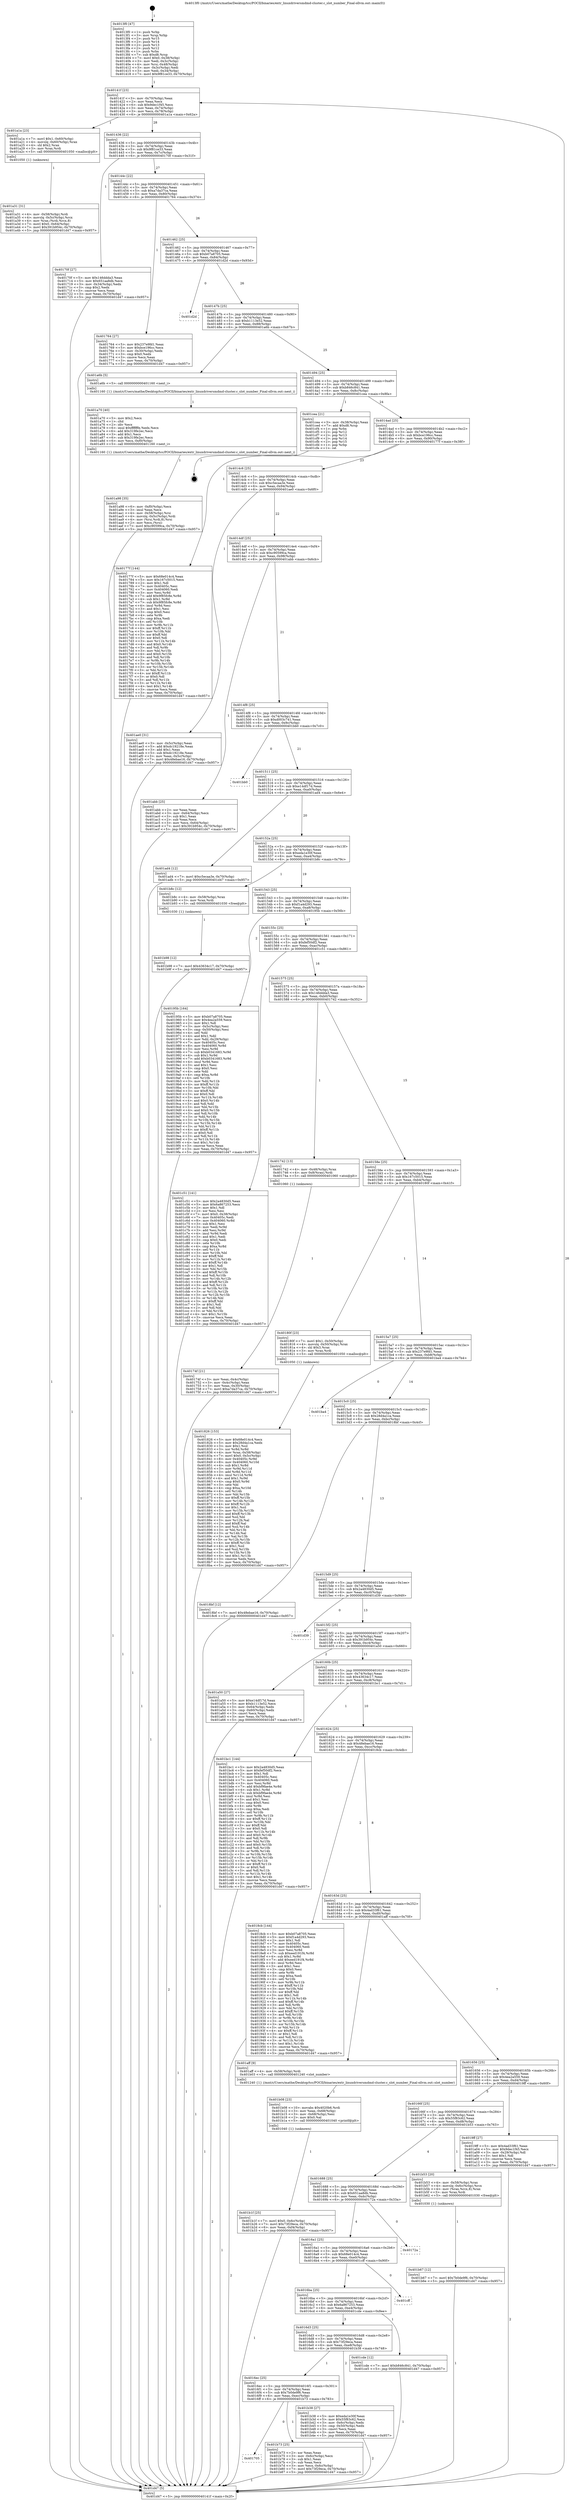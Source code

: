digraph "0x4013f0" {
  label = "0x4013f0 (/mnt/c/Users/mathe/Desktop/tcc/POCII/binaries/extr_linuxdriversmdmd-cluster.c_slot_number_Final-ollvm.out::main(0))"
  labelloc = "t"
  node[shape=record]

  Entry [label="",width=0.3,height=0.3,shape=circle,fillcolor=black,style=filled]
  "0x40141f" [label="{
     0x40141f [23]\l
     | [instrs]\l
     &nbsp;&nbsp;0x40141f \<+3\>: mov -0x70(%rbp),%eax\l
     &nbsp;&nbsp;0x401422 \<+2\>: mov %eax,%ecx\l
     &nbsp;&nbsp;0x401424 \<+6\>: sub $0x9dec1f45,%ecx\l
     &nbsp;&nbsp;0x40142a \<+3\>: mov %eax,-0x74(%rbp)\l
     &nbsp;&nbsp;0x40142d \<+3\>: mov %ecx,-0x78(%rbp)\l
     &nbsp;&nbsp;0x401430 \<+6\>: je 0000000000401a1a \<main+0x62a\>\l
  }"]
  "0x401a1a" [label="{
     0x401a1a [23]\l
     | [instrs]\l
     &nbsp;&nbsp;0x401a1a \<+7\>: movl $0x1,-0x60(%rbp)\l
     &nbsp;&nbsp;0x401a21 \<+4\>: movslq -0x60(%rbp),%rax\l
     &nbsp;&nbsp;0x401a25 \<+4\>: shl $0x2,%rax\l
     &nbsp;&nbsp;0x401a29 \<+3\>: mov %rax,%rdi\l
     &nbsp;&nbsp;0x401a2c \<+5\>: call 0000000000401050 \<malloc@plt\>\l
     | [calls]\l
     &nbsp;&nbsp;0x401050 \{1\} (unknown)\l
  }"]
  "0x401436" [label="{
     0x401436 [22]\l
     | [instrs]\l
     &nbsp;&nbsp;0x401436 \<+5\>: jmp 000000000040143b \<main+0x4b\>\l
     &nbsp;&nbsp;0x40143b \<+3\>: mov -0x74(%rbp),%eax\l
     &nbsp;&nbsp;0x40143e \<+5\>: sub $0x9f81ce33,%eax\l
     &nbsp;&nbsp;0x401443 \<+3\>: mov %eax,-0x7c(%rbp)\l
     &nbsp;&nbsp;0x401446 \<+6\>: je 000000000040170f \<main+0x31f\>\l
  }"]
  Exit [label="",width=0.3,height=0.3,shape=circle,fillcolor=black,style=filled,peripheries=2]
  "0x40170f" [label="{
     0x40170f [27]\l
     | [instrs]\l
     &nbsp;&nbsp;0x40170f \<+5\>: mov $0x146ddda3,%eax\l
     &nbsp;&nbsp;0x401714 \<+5\>: mov $0x651aa8db,%ecx\l
     &nbsp;&nbsp;0x401719 \<+3\>: mov -0x34(%rbp),%edx\l
     &nbsp;&nbsp;0x40171c \<+3\>: cmp $0x2,%edx\l
     &nbsp;&nbsp;0x40171f \<+3\>: cmovne %ecx,%eax\l
     &nbsp;&nbsp;0x401722 \<+3\>: mov %eax,-0x70(%rbp)\l
     &nbsp;&nbsp;0x401725 \<+5\>: jmp 0000000000401d47 \<main+0x957\>\l
  }"]
  "0x40144c" [label="{
     0x40144c [22]\l
     | [instrs]\l
     &nbsp;&nbsp;0x40144c \<+5\>: jmp 0000000000401451 \<main+0x61\>\l
     &nbsp;&nbsp;0x401451 \<+3\>: mov -0x74(%rbp),%eax\l
     &nbsp;&nbsp;0x401454 \<+5\>: sub $0xa7da37ca,%eax\l
     &nbsp;&nbsp;0x401459 \<+3\>: mov %eax,-0x80(%rbp)\l
     &nbsp;&nbsp;0x40145c \<+6\>: je 0000000000401764 \<main+0x374\>\l
  }"]
  "0x401d47" [label="{
     0x401d47 [5]\l
     | [instrs]\l
     &nbsp;&nbsp;0x401d47 \<+5\>: jmp 000000000040141f \<main+0x2f\>\l
  }"]
  "0x4013f0" [label="{
     0x4013f0 [47]\l
     | [instrs]\l
     &nbsp;&nbsp;0x4013f0 \<+1\>: push %rbp\l
     &nbsp;&nbsp;0x4013f1 \<+3\>: mov %rsp,%rbp\l
     &nbsp;&nbsp;0x4013f4 \<+2\>: push %r15\l
     &nbsp;&nbsp;0x4013f6 \<+2\>: push %r14\l
     &nbsp;&nbsp;0x4013f8 \<+2\>: push %r13\l
     &nbsp;&nbsp;0x4013fa \<+2\>: push %r12\l
     &nbsp;&nbsp;0x4013fc \<+1\>: push %rbx\l
     &nbsp;&nbsp;0x4013fd \<+7\>: sub $0xd8,%rsp\l
     &nbsp;&nbsp;0x401404 \<+7\>: movl $0x0,-0x38(%rbp)\l
     &nbsp;&nbsp;0x40140b \<+3\>: mov %edi,-0x3c(%rbp)\l
     &nbsp;&nbsp;0x40140e \<+4\>: mov %rsi,-0x48(%rbp)\l
     &nbsp;&nbsp;0x401412 \<+3\>: mov -0x3c(%rbp),%edi\l
     &nbsp;&nbsp;0x401415 \<+3\>: mov %edi,-0x34(%rbp)\l
     &nbsp;&nbsp;0x401418 \<+7\>: movl $0x9f81ce33,-0x70(%rbp)\l
  }"]
  "0x401b98" [label="{
     0x401b98 [12]\l
     | [instrs]\l
     &nbsp;&nbsp;0x401b98 \<+7\>: movl $0x43634c17,-0x70(%rbp)\l
     &nbsp;&nbsp;0x401b9f \<+5\>: jmp 0000000000401d47 \<main+0x957\>\l
  }"]
  "0x401764" [label="{
     0x401764 [27]\l
     | [instrs]\l
     &nbsp;&nbsp;0x401764 \<+5\>: mov $0x237e9fd1,%eax\l
     &nbsp;&nbsp;0x401769 \<+5\>: mov $0xbce196cc,%ecx\l
     &nbsp;&nbsp;0x40176e \<+3\>: mov -0x30(%rbp),%edx\l
     &nbsp;&nbsp;0x401771 \<+3\>: cmp $0x0,%edx\l
     &nbsp;&nbsp;0x401774 \<+3\>: cmove %ecx,%eax\l
     &nbsp;&nbsp;0x401777 \<+3\>: mov %eax,-0x70(%rbp)\l
     &nbsp;&nbsp;0x40177a \<+5\>: jmp 0000000000401d47 \<main+0x957\>\l
  }"]
  "0x401462" [label="{
     0x401462 [25]\l
     | [instrs]\l
     &nbsp;&nbsp;0x401462 \<+5\>: jmp 0000000000401467 \<main+0x77\>\l
     &nbsp;&nbsp;0x401467 \<+3\>: mov -0x74(%rbp),%eax\l
     &nbsp;&nbsp;0x40146a \<+5\>: sub $0xb07a8705,%eax\l
     &nbsp;&nbsp;0x40146f \<+6\>: mov %eax,-0x84(%rbp)\l
     &nbsp;&nbsp;0x401475 \<+6\>: je 0000000000401d2d \<main+0x93d\>\l
  }"]
  "0x401705" [label="{
     0x401705\l
  }", style=dashed]
  "0x401d2d" [label="{
     0x401d2d\l
  }", style=dashed]
  "0x40147b" [label="{
     0x40147b [25]\l
     | [instrs]\l
     &nbsp;&nbsp;0x40147b \<+5\>: jmp 0000000000401480 \<main+0x90\>\l
     &nbsp;&nbsp;0x401480 \<+3\>: mov -0x74(%rbp),%eax\l
     &nbsp;&nbsp;0x401483 \<+5\>: sub $0xb1113e52,%eax\l
     &nbsp;&nbsp;0x401488 \<+6\>: mov %eax,-0x88(%rbp)\l
     &nbsp;&nbsp;0x40148e \<+6\>: je 0000000000401a6b \<main+0x67b\>\l
  }"]
  "0x401b73" [label="{
     0x401b73 [25]\l
     | [instrs]\l
     &nbsp;&nbsp;0x401b73 \<+2\>: xor %eax,%eax\l
     &nbsp;&nbsp;0x401b75 \<+3\>: mov -0x6c(%rbp),%ecx\l
     &nbsp;&nbsp;0x401b78 \<+3\>: sub $0x1,%eax\l
     &nbsp;&nbsp;0x401b7b \<+2\>: sub %eax,%ecx\l
     &nbsp;&nbsp;0x401b7d \<+3\>: mov %ecx,-0x6c(%rbp)\l
     &nbsp;&nbsp;0x401b80 \<+7\>: movl $0x73f29eca,-0x70(%rbp)\l
     &nbsp;&nbsp;0x401b87 \<+5\>: jmp 0000000000401d47 \<main+0x957\>\l
  }"]
  "0x401a6b" [label="{
     0x401a6b [5]\l
     | [instrs]\l
     &nbsp;&nbsp;0x401a6b \<+5\>: call 0000000000401160 \<next_i\>\l
     | [calls]\l
     &nbsp;&nbsp;0x401160 \{1\} (/mnt/c/Users/mathe/Desktop/tcc/POCII/binaries/extr_linuxdriversmdmd-cluster.c_slot_number_Final-ollvm.out::next_i)\l
  }"]
  "0x401494" [label="{
     0x401494 [25]\l
     | [instrs]\l
     &nbsp;&nbsp;0x401494 \<+5\>: jmp 0000000000401499 \<main+0xa9\>\l
     &nbsp;&nbsp;0x401499 \<+3\>: mov -0x74(%rbp),%eax\l
     &nbsp;&nbsp;0x40149c \<+5\>: sub $0xb846c841,%eax\l
     &nbsp;&nbsp;0x4014a1 \<+6\>: mov %eax,-0x8c(%rbp)\l
     &nbsp;&nbsp;0x4014a7 \<+6\>: je 0000000000401cea \<main+0x8fa\>\l
  }"]
  "0x401b67" [label="{
     0x401b67 [12]\l
     | [instrs]\l
     &nbsp;&nbsp;0x401b67 \<+7\>: movl $0x7b0de9f6,-0x70(%rbp)\l
     &nbsp;&nbsp;0x401b6e \<+5\>: jmp 0000000000401d47 \<main+0x957\>\l
  }"]
  "0x401cea" [label="{
     0x401cea [21]\l
     | [instrs]\l
     &nbsp;&nbsp;0x401cea \<+3\>: mov -0x38(%rbp),%eax\l
     &nbsp;&nbsp;0x401ced \<+7\>: add $0xd8,%rsp\l
     &nbsp;&nbsp;0x401cf4 \<+1\>: pop %rbx\l
     &nbsp;&nbsp;0x401cf5 \<+2\>: pop %r12\l
     &nbsp;&nbsp;0x401cf7 \<+2\>: pop %r13\l
     &nbsp;&nbsp;0x401cf9 \<+2\>: pop %r14\l
     &nbsp;&nbsp;0x401cfb \<+2\>: pop %r15\l
     &nbsp;&nbsp;0x401cfd \<+1\>: pop %rbp\l
     &nbsp;&nbsp;0x401cfe \<+1\>: ret\l
  }"]
  "0x4014ad" [label="{
     0x4014ad [25]\l
     | [instrs]\l
     &nbsp;&nbsp;0x4014ad \<+5\>: jmp 00000000004014b2 \<main+0xc2\>\l
     &nbsp;&nbsp;0x4014b2 \<+3\>: mov -0x74(%rbp),%eax\l
     &nbsp;&nbsp;0x4014b5 \<+5\>: sub $0xbce196cc,%eax\l
     &nbsp;&nbsp;0x4014ba \<+6\>: mov %eax,-0x90(%rbp)\l
     &nbsp;&nbsp;0x4014c0 \<+6\>: je 000000000040177f \<main+0x38f\>\l
  }"]
  "0x4016ec" [label="{
     0x4016ec [25]\l
     | [instrs]\l
     &nbsp;&nbsp;0x4016ec \<+5\>: jmp 00000000004016f1 \<main+0x301\>\l
     &nbsp;&nbsp;0x4016f1 \<+3\>: mov -0x74(%rbp),%eax\l
     &nbsp;&nbsp;0x4016f4 \<+5\>: sub $0x7b0de9f6,%eax\l
     &nbsp;&nbsp;0x4016f9 \<+6\>: mov %eax,-0xec(%rbp)\l
     &nbsp;&nbsp;0x4016ff \<+6\>: je 0000000000401b73 \<main+0x783\>\l
  }"]
  "0x40177f" [label="{
     0x40177f [144]\l
     | [instrs]\l
     &nbsp;&nbsp;0x40177f \<+5\>: mov $0x68e014c4,%eax\l
     &nbsp;&nbsp;0x401784 \<+5\>: mov $0x167c5015,%ecx\l
     &nbsp;&nbsp;0x401789 \<+2\>: mov $0x1,%dl\l
     &nbsp;&nbsp;0x40178b \<+7\>: mov 0x40405c,%esi\l
     &nbsp;&nbsp;0x401792 \<+7\>: mov 0x404060,%edi\l
     &nbsp;&nbsp;0x401799 \<+3\>: mov %esi,%r8d\l
     &nbsp;&nbsp;0x40179c \<+7\>: add $0x9f85fc8e,%r8d\l
     &nbsp;&nbsp;0x4017a3 \<+4\>: sub $0x1,%r8d\l
     &nbsp;&nbsp;0x4017a7 \<+7\>: sub $0x9f85fc8e,%r8d\l
     &nbsp;&nbsp;0x4017ae \<+4\>: imul %r8d,%esi\l
     &nbsp;&nbsp;0x4017b2 \<+3\>: and $0x1,%esi\l
     &nbsp;&nbsp;0x4017b5 \<+3\>: cmp $0x0,%esi\l
     &nbsp;&nbsp;0x4017b8 \<+4\>: sete %r9b\l
     &nbsp;&nbsp;0x4017bc \<+3\>: cmp $0xa,%edi\l
     &nbsp;&nbsp;0x4017bf \<+4\>: setl %r10b\l
     &nbsp;&nbsp;0x4017c3 \<+3\>: mov %r9b,%r11b\l
     &nbsp;&nbsp;0x4017c6 \<+4\>: xor $0xff,%r11b\l
     &nbsp;&nbsp;0x4017ca \<+3\>: mov %r10b,%bl\l
     &nbsp;&nbsp;0x4017cd \<+3\>: xor $0xff,%bl\l
     &nbsp;&nbsp;0x4017d0 \<+3\>: xor $0x0,%dl\l
     &nbsp;&nbsp;0x4017d3 \<+3\>: mov %r11b,%r14b\l
     &nbsp;&nbsp;0x4017d6 \<+4\>: and $0x0,%r14b\l
     &nbsp;&nbsp;0x4017da \<+3\>: and %dl,%r9b\l
     &nbsp;&nbsp;0x4017dd \<+3\>: mov %bl,%r15b\l
     &nbsp;&nbsp;0x4017e0 \<+4\>: and $0x0,%r15b\l
     &nbsp;&nbsp;0x4017e4 \<+3\>: and %dl,%r10b\l
     &nbsp;&nbsp;0x4017e7 \<+3\>: or %r9b,%r14b\l
     &nbsp;&nbsp;0x4017ea \<+3\>: or %r10b,%r15b\l
     &nbsp;&nbsp;0x4017ed \<+3\>: xor %r15b,%r14b\l
     &nbsp;&nbsp;0x4017f0 \<+3\>: or %bl,%r11b\l
     &nbsp;&nbsp;0x4017f3 \<+4\>: xor $0xff,%r11b\l
     &nbsp;&nbsp;0x4017f7 \<+3\>: or $0x0,%dl\l
     &nbsp;&nbsp;0x4017fa \<+3\>: and %dl,%r11b\l
     &nbsp;&nbsp;0x4017fd \<+3\>: or %r11b,%r14b\l
     &nbsp;&nbsp;0x401800 \<+4\>: test $0x1,%r14b\l
     &nbsp;&nbsp;0x401804 \<+3\>: cmovne %ecx,%eax\l
     &nbsp;&nbsp;0x401807 \<+3\>: mov %eax,-0x70(%rbp)\l
     &nbsp;&nbsp;0x40180a \<+5\>: jmp 0000000000401d47 \<main+0x957\>\l
  }"]
  "0x4014c6" [label="{
     0x4014c6 [25]\l
     | [instrs]\l
     &nbsp;&nbsp;0x4014c6 \<+5\>: jmp 00000000004014cb \<main+0xdb\>\l
     &nbsp;&nbsp;0x4014cb \<+3\>: mov -0x74(%rbp),%eax\l
     &nbsp;&nbsp;0x4014ce \<+5\>: sub $0xc5ecaa3e,%eax\l
     &nbsp;&nbsp;0x4014d3 \<+6\>: mov %eax,-0x94(%rbp)\l
     &nbsp;&nbsp;0x4014d9 \<+6\>: je 0000000000401ae0 \<main+0x6f0\>\l
  }"]
  "0x401b38" [label="{
     0x401b38 [27]\l
     | [instrs]\l
     &nbsp;&nbsp;0x401b38 \<+5\>: mov $0xeda1e30f,%eax\l
     &nbsp;&nbsp;0x401b3d \<+5\>: mov $0x55f83c62,%ecx\l
     &nbsp;&nbsp;0x401b42 \<+3\>: mov -0x6c(%rbp),%edx\l
     &nbsp;&nbsp;0x401b45 \<+3\>: cmp -0x50(%rbp),%edx\l
     &nbsp;&nbsp;0x401b48 \<+3\>: cmovl %ecx,%eax\l
     &nbsp;&nbsp;0x401b4b \<+3\>: mov %eax,-0x70(%rbp)\l
     &nbsp;&nbsp;0x401b4e \<+5\>: jmp 0000000000401d47 \<main+0x957\>\l
  }"]
  "0x401ae0" [label="{
     0x401ae0 [31]\l
     | [instrs]\l
     &nbsp;&nbsp;0x401ae0 \<+3\>: mov -0x5c(%rbp),%eax\l
     &nbsp;&nbsp;0x401ae3 \<+5\>: add $0xdc19218e,%eax\l
     &nbsp;&nbsp;0x401ae8 \<+3\>: add $0x1,%eax\l
     &nbsp;&nbsp;0x401aeb \<+5\>: sub $0xdc19218e,%eax\l
     &nbsp;&nbsp;0x401af0 \<+3\>: mov %eax,-0x5c(%rbp)\l
     &nbsp;&nbsp;0x401af3 \<+7\>: movl $0x48ebae16,-0x70(%rbp)\l
     &nbsp;&nbsp;0x401afa \<+5\>: jmp 0000000000401d47 \<main+0x957\>\l
  }"]
  "0x4014df" [label="{
     0x4014df [25]\l
     | [instrs]\l
     &nbsp;&nbsp;0x4014df \<+5\>: jmp 00000000004014e4 \<main+0xf4\>\l
     &nbsp;&nbsp;0x4014e4 \<+3\>: mov -0x74(%rbp),%eax\l
     &nbsp;&nbsp;0x4014e7 \<+5\>: sub $0xc90599ca,%eax\l
     &nbsp;&nbsp;0x4014ec \<+6\>: mov %eax,-0x98(%rbp)\l
     &nbsp;&nbsp;0x4014f2 \<+6\>: je 0000000000401abb \<main+0x6cb\>\l
  }"]
  "0x4016d3" [label="{
     0x4016d3 [25]\l
     | [instrs]\l
     &nbsp;&nbsp;0x4016d3 \<+5\>: jmp 00000000004016d8 \<main+0x2e8\>\l
     &nbsp;&nbsp;0x4016d8 \<+3\>: mov -0x74(%rbp),%eax\l
     &nbsp;&nbsp;0x4016db \<+5\>: sub $0x73f29eca,%eax\l
     &nbsp;&nbsp;0x4016e0 \<+6\>: mov %eax,-0xe8(%rbp)\l
     &nbsp;&nbsp;0x4016e6 \<+6\>: je 0000000000401b38 \<main+0x748\>\l
  }"]
  "0x401abb" [label="{
     0x401abb [25]\l
     | [instrs]\l
     &nbsp;&nbsp;0x401abb \<+2\>: xor %eax,%eax\l
     &nbsp;&nbsp;0x401abd \<+3\>: mov -0x64(%rbp),%ecx\l
     &nbsp;&nbsp;0x401ac0 \<+3\>: sub $0x1,%eax\l
     &nbsp;&nbsp;0x401ac3 \<+2\>: sub %eax,%ecx\l
     &nbsp;&nbsp;0x401ac5 \<+3\>: mov %ecx,-0x64(%rbp)\l
     &nbsp;&nbsp;0x401ac8 \<+7\>: movl $0x391b954c,-0x70(%rbp)\l
     &nbsp;&nbsp;0x401acf \<+5\>: jmp 0000000000401d47 \<main+0x957\>\l
  }"]
  "0x4014f8" [label="{
     0x4014f8 [25]\l
     | [instrs]\l
     &nbsp;&nbsp;0x4014f8 \<+5\>: jmp 00000000004014fd \<main+0x10d\>\l
     &nbsp;&nbsp;0x4014fd \<+3\>: mov -0x74(%rbp),%eax\l
     &nbsp;&nbsp;0x401500 \<+5\>: sub $0xd003c741,%eax\l
     &nbsp;&nbsp;0x401505 \<+6\>: mov %eax,-0x9c(%rbp)\l
     &nbsp;&nbsp;0x40150b \<+6\>: je 0000000000401bb0 \<main+0x7c0\>\l
  }"]
  "0x401cde" [label="{
     0x401cde [12]\l
     | [instrs]\l
     &nbsp;&nbsp;0x401cde \<+7\>: movl $0xb846c841,-0x70(%rbp)\l
     &nbsp;&nbsp;0x401ce5 \<+5\>: jmp 0000000000401d47 \<main+0x957\>\l
  }"]
  "0x401bb0" [label="{
     0x401bb0\l
  }", style=dashed]
  "0x401511" [label="{
     0x401511 [25]\l
     | [instrs]\l
     &nbsp;&nbsp;0x401511 \<+5\>: jmp 0000000000401516 \<main+0x126\>\l
     &nbsp;&nbsp;0x401516 \<+3\>: mov -0x74(%rbp),%eax\l
     &nbsp;&nbsp;0x401519 \<+5\>: sub $0xe14df17d,%eax\l
     &nbsp;&nbsp;0x40151e \<+6\>: mov %eax,-0xa0(%rbp)\l
     &nbsp;&nbsp;0x401524 \<+6\>: je 0000000000401ad4 \<main+0x6e4\>\l
  }"]
  "0x4016ba" [label="{
     0x4016ba [25]\l
     | [instrs]\l
     &nbsp;&nbsp;0x4016ba \<+5\>: jmp 00000000004016bf \<main+0x2cf\>\l
     &nbsp;&nbsp;0x4016bf \<+3\>: mov -0x74(%rbp),%eax\l
     &nbsp;&nbsp;0x4016c2 \<+5\>: sub $0x6a867253,%eax\l
     &nbsp;&nbsp;0x4016c7 \<+6\>: mov %eax,-0xe4(%rbp)\l
     &nbsp;&nbsp;0x4016cd \<+6\>: je 0000000000401cde \<main+0x8ee\>\l
  }"]
  "0x401ad4" [label="{
     0x401ad4 [12]\l
     | [instrs]\l
     &nbsp;&nbsp;0x401ad4 \<+7\>: movl $0xc5ecaa3e,-0x70(%rbp)\l
     &nbsp;&nbsp;0x401adb \<+5\>: jmp 0000000000401d47 \<main+0x957\>\l
  }"]
  "0x40152a" [label="{
     0x40152a [25]\l
     | [instrs]\l
     &nbsp;&nbsp;0x40152a \<+5\>: jmp 000000000040152f \<main+0x13f\>\l
     &nbsp;&nbsp;0x40152f \<+3\>: mov -0x74(%rbp),%eax\l
     &nbsp;&nbsp;0x401532 \<+5\>: sub $0xeda1e30f,%eax\l
     &nbsp;&nbsp;0x401537 \<+6\>: mov %eax,-0xa4(%rbp)\l
     &nbsp;&nbsp;0x40153d \<+6\>: je 0000000000401b8c \<main+0x79c\>\l
  }"]
  "0x401cff" [label="{
     0x401cff\l
  }", style=dashed]
  "0x401b8c" [label="{
     0x401b8c [12]\l
     | [instrs]\l
     &nbsp;&nbsp;0x401b8c \<+4\>: mov -0x58(%rbp),%rax\l
     &nbsp;&nbsp;0x401b90 \<+3\>: mov %rax,%rdi\l
     &nbsp;&nbsp;0x401b93 \<+5\>: call 0000000000401030 \<free@plt\>\l
     | [calls]\l
     &nbsp;&nbsp;0x401030 \{1\} (unknown)\l
  }"]
  "0x401543" [label="{
     0x401543 [25]\l
     | [instrs]\l
     &nbsp;&nbsp;0x401543 \<+5\>: jmp 0000000000401548 \<main+0x158\>\l
     &nbsp;&nbsp;0x401548 \<+3\>: mov -0x74(%rbp),%eax\l
     &nbsp;&nbsp;0x40154b \<+5\>: sub $0xf1a4d293,%eax\l
     &nbsp;&nbsp;0x401550 \<+6\>: mov %eax,-0xa8(%rbp)\l
     &nbsp;&nbsp;0x401556 \<+6\>: je 000000000040195b \<main+0x56b\>\l
  }"]
  "0x4016a1" [label="{
     0x4016a1 [25]\l
     | [instrs]\l
     &nbsp;&nbsp;0x4016a1 \<+5\>: jmp 00000000004016a6 \<main+0x2b6\>\l
     &nbsp;&nbsp;0x4016a6 \<+3\>: mov -0x74(%rbp),%eax\l
     &nbsp;&nbsp;0x4016a9 \<+5\>: sub $0x68e014c4,%eax\l
     &nbsp;&nbsp;0x4016ae \<+6\>: mov %eax,-0xe0(%rbp)\l
     &nbsp;&nbsp;0x4016b4 \<+6\>: je 0000000000401cff \<main+0x90f\>\l
  }"]
  "0x40195b" [label="{
     0x40195b [164]\l
     | [instrs]\l
     &nbsp;&nbsp;0x40195b \<+5\>: mov $0xb07a8705,%eax\l
     &nbsp;&nbsp;0x401960 \<+5\>: mov $0x4ea2a559,%ecx\l
     &nbsp;&nbsp;0x401965 \<+2\>: mov $0x1,%dl\l
     &nbsp;&nbsp;0x401967 \<+3\>: mov -0x5c(%rbp),%esi\l
     &nbsp;&nbsp;0x40196a \<+3\>: cmp -0x50(%rbp),%esi\l
     &nbsp;&nbsp;0x40196d \<+4\>: setl %dil\l
     &nbsp;&nbsp;0x401971 \<+4\>: and $0x1,%dil\l
     &nbsp;&nbsp;0x401975 \<+4\>: mov %dil,-0x29(%rbp)\l
     &nbsp;&nbsp;0x401979 \<+7\>: mov 0x40405c,%esi\l
     &nbsp;&nbsp;0x401980 \<+8\>: mov 0x404060,%r8d\l
     &nbsp;&nbsp;0x401988 \<+3\>: mov %esi,%r9d\l
     &nbsp;&nbsp;0x40198b \<+7\>: sub $0xb0341683,%r9d\l
     &nbsp;&nbsp;0x401992 \<+4\>: sub $0x1,%r9d\l
     &nbsp;&nbsp;0x401996 \<+7\>: add $0xb0341683,%r9d\l
     &nbsp;&nbsp;0x40199d \<+4\>: imul %r9d,%esi\l
     &nbsp;&nbsp;0x4019a1 \<+3\>: and $0x1,%esi\l
     &nbsp;&nbsp;0x4019a4 \<+3\>: cmp $0x0,%esi\l
     &nbsp;&nbsp;0x4019a7 \<+4\>: sete %dil\l
     &nbsp;&nbsp;0x4019ab \<+4\>: cmp $0xa,%r8d\l
     &nbsp;&nbsp;0x4019af \<+4\>: setl %r10b\l
     &nbsp;&nbsp;0x4019b3 \<+3\>: mov %dil,%r11b\l
     &nbsp;&nbsp;0x4019b6 \<+4\>: xor $0xff,%r11b\l
     &nbsp;&nbsp;0x4019ba \<+3\>: mov %r10b,%bl\l
     &nbsp;&nbsp;0x4019bd \<+3\>: xor $0xff,%bl\l
     &nbsp;&nbsp;0x4019c0 \<+3\>: xor $0x0,%dl\l
     &nbsp;&nbsp;0x4019c3 \<+3\>: mov %r11b,%r14b\l
     &nbsp;&nbsp;0x4019c6 \<+4\>: and $0x0,%r14b\l
     &nbsp;&nbsp;0x4019ca \<+3\>: and %dl,%dil\l
     &nbsp;&nbsp;0x4019cd \<+3\>: mov %bl,%r15b\l
     &nbsp;&nbsp;0x4019d0 \<+4\>: and $0x0,%r15b\l
     &nbsp;&nbsp;0x4019d4 \<+3\>: and %dl,%r10b\l
     &nbsp;&nbsp;0x4019d7 \<+3\>: or %dil,%r14b\l
     &nbsp;&nbsp;0x4019da \<+3\>: or %r10b,%r15b\l
     &nbsp;&nbsp;0x4019dd \<+3\>: xor %r15b,%r14b\l
     &nbsp;&nbsp;0x4019e0 \<+3\>: or %bl,%r11b\l
     &nbsp;&nbsp;0x4019e3 \<+4\>: xor $0xff,%r11b\l
     &nbsp;&nbsp;0x4019e7 \<+3\>: or $0x0,%dl\l
     &nbsp;&nbsp;0x4019ea \<+3\>: and %dl,%r11b\l
     &nbsp;&nbsp;0x4019ed \<+3\>: or %r11b,%r14b\l
     &nbsp;&nbsp;0x4019f0 \<+4\>: test $0x1,%r14b\l
     &nbsp;&nbsp;0x4019f4 \<+3\>: cmovne %ecx,%eax\l
     &nbsp;&nbsp;0x4019f7 \<+3\>: mov %eax,-0x70(%rbp)\l
     &nbsp;&nbsp;0x4019fa \<+5\>: jmp 0000000000401d47 \<main+0x957\>\l
  }"]
  "0x40155c" [label="{
     0x40155c [25]\l
     | [instrs]\l
     &nbsp;&nbsp;0x40155c \<+5\>: jmp 0000000000401561 \<main+0x171\>\l
     &nbsp;&nbsp;0x401561 \<+3\>: mov -0x74(%rbp),%eax\l
     &nbsp;&nbsp;0x401564 \<+5\>: sub $0xfef50df2,%eax\l
     &nbsp;&nbsp;0x401569 \<+6\>: mov %eax,-0xac(%rbp)\l
     &nbsp;&nbsp;0x40156f \<+6\>: je 0000000000401c51 \<main+0x861\>\l
  }"]
  "0x40172a" [label="{
     0x40172a\l
  }", style=dashed]
  "0x401c51" [label="{
     0x401c51 [141]\l
     | [instrs]\l
     &nbsp;&nbsp;0x401c51 \<+5\>: mov $0x2a4830d5,%eax\l
     &nbsp;&nbsp;0x401c56 \<+5\>: mov $0x6a867253,%ecx\l
     &nbsp;&nbsp;0x401c5b \<+2\>: mov $0x1,%dl\l
     &nbsp;&nbsp;0x401c5d \<+2\>: xor %esi,%esi\l
     &nbsp;&nbsp;0x401c5f \<+7\>: movl $0x0,-0x38(%rbp)\l
     &nbsp;&nbsp;0x401c66 \<+7\>: mov 0x40405c,%edi\l
     &nbsp;&nbsp;0x401c6d \<+8\>: mov 0x404060,%r8d\l
     &nbsp;&nbsp;0x401c75 \<+3\>: sub $0x1,%esi\l
     &nbsp;&nbsp;0x401c78 \<+3\>: mov %edi,%r9d\l
     &nbsp;&nbsp;0x401c7b \<+3\>: add %esi,%r9d\l
     &nbsp;&nbsp;0x401c7e \<+4\>: imul %r9d,%edi\l
     &nbsp;&nbsp;0x401c82 \<+3\>: and $0x1,%edi\l
     &nbsp;&nbsp;0x401c85 \<+3\>: cmp $0x0,%edi\l
     &nbsp;&nbsp;0x401c88 \<+4\>: sete %r10b\l
     &nbsp;&nbsp;0x401c8c \<+4\>: cmp $0xa,%r8d\l
     &nbsp;&nbsp;0x401c90 \<+4\>: setl %r11b\l
     &nbsp;&nbsp;0x401c94 \<+3\>: mov %r10b,%bl\l
     &nbsp;&nbsp;0x401c97 \<+3\>: xor $0xff,%bl\l
     &nbsp;&nbsp;0x401c9a \<+3\>: mov %r11b,%r14b\l
     &nbsp;&nbsp;0x401c9d \<+4\>: xor $0xff,%r14b\l
     &nbsp;&nbsp;0x401ca1 \<+3\>: xor $0x1,%dl\l
     &nbsp;&nbsp;0x401ca4 \<+3\>: mov %bl,%r15b\l
     &nbsp;&nbsp;0x401ca7 \<+4\>: and $0xff,%r15b\l
     &nbsp;&nbsp;0x401cab \<+3\>: and %dl,%r10b\l
     &nbsp;&nbsp;0x401cae \<+3\>: mov %r14b,%r12b\l
     &nbsp;&nbsp;0x401cb1 \<+4\>: and $0xff,%r12b\l
     &nbsp;&nbsp;0x401cb5 \<+3\>: and %dl,%r11b\l
     &nbsp;&nbsp;0x401cb8 \<+3\>: or %r10b,%r15b\l
     &nbsp;&nbsp;0x401cbb \<+3\>: or %r11b,%r12b\l
     &nbsp;&nbsp;0x401cbe \<+3\>: xor %r12b,%r15b\l
     &nbsp;&nbsp;0x401cc1 \<+3\>: or %r14b,%bl\l
     &nbsp;&nbsp;0x401cc4 \<+3\>: xor $0xff,%bl\l
     &nbsp;&nbsp;0x401cc7 \<+3\>: or $0x1,%dl\l
     &nbsp;&nbsp;0x401cca \<+2\>: and %dl,%bl\l
     &nbsp;&nbsp;0x401ccc \<+3\>: or %bl,%r15b\l
     &nbsp;&nbsp;0x401ccf \<+4\>: test $0x1,%r15b\l
     &nbsp;&nbsp;0x401cd3 \<+3\>: cmovne %ecx,%eax\l
     &nbsp;&nbsp;0x401cd6 \<+3\>: mov %eax,-0x70(%rbp)\l
     &nbsp;&nbsp;0x401cd9 \<+5\>: jmp 0000000000401d47 \<main+0x957\>\l
  }"]
  "0x401575" [label="{
     0x401575 [25]\l
     | [instrs]\l
     &nbsp;&nbsp;0x401575 \<+5\>: jmp 000000000040157a \<main+0x18a\>\l
     &nbsp;&nbsp;0x40157a \<+3\>: mov -0x74(%rbp),%eax\l
     &nbsp;&nbsp;0x40157d \<+5\>: sub $0x146ddda3,%eax\l
     &nbsp;&nbsp;0x401582 \<+6\>: mov %eax,-0xb0(%rbp)\l
     &nbsp;&nbsp;0x401588 \<+6\>: je 0000000000401742 \<main+0x352\>\l
  }"]
  "0x401688" [label="{
     0x401688 [25]\l
     | [instrs]\l
     &nbsp;&nbsp;0x401688 \<+5\>: jmp 000000000040168d \<main+0x29d\>\l
     &nbsp;&nbsp;0x40168d \<+3\>: mov -0x74(%rbp),%eax\l
     &nbsp;&nbsp;0x401690 \<+5\>: sub $0x651aa8db,%eax\l
     &nbsp;&nbsp;0x401695 \<+6\>: mov %eax,-0xdc(%rbp)\l
     &nbsp;&nbsp;0x40169b \<+6\>: je 000000000040172a \<main+0x33a\>\l
  }"]
  "0x401742" [label="{
     0x401742 [13]\l
     | [instrs]\l
     &nbsp;&nbsp;0x401742 \<+4\>: mov -0x48(%rbp),%rax\l
     &nbsp;&nbsp;0x401746 \<+4\>: mov 0x8(%rax),%rdi\l
     &nbsp;&nbsp;0x40174a \<+5\>: call 0000000000401060 \<atoi@plt\>\l
     | [calls]\l
     &nbsp;&nbsp;0x401060 \{1\} (unknown)\l
  }"]
  "0x40158e" [label="{
     0x40158e [25]\l
     | [instrs]\l
     &nbsp;&nbsp;0x40158e \<+5\>: jmp 0000000000401593 \<main+0x1a3\>\l
     &nbsp;&nbsp;0x401593 \<+3\>: mov -0x74(%rbp),%eax\l
     &nbsp;&nbsp;0x401596 \<+5\>: sub $0x167c5015,%eax\l
     &nbsp;&nbsp;0x40159b \<+6\>: mov %eax,-0xb4(%rbp)\l
     &nbsp;&nbsp;0x4015a1 \<+6\>: je 000000000040180f \<main+0x41f\>\l
  }"]
  "0x40174f" [label="{
     0x40174f [21]\l
     | [instrs]\l
     &nbsp;&nbsp;0x40174f \<+3\>: mov %eax,-0x4c(%rbp)\l
     &nbsp;&nbsp;0x401752 \<+3\>: mov -0x4c(%rbp),%eax\l
     &nbsp;&nbsp;0x401755 \<+3\>: mov %eax,-0x30(%rbp)\l
     &nbsp;&nbsp;0x401758 \<+7\>: movl $0xa7da37ca,-0x70(%rbp)\l
     &nbsp;&nbsp;0x40175f \<+5\>: jmp 0000000000401d47 \<main+0x957\>\l
  }"]
  "0x401b53" [label="{
     0x401b53 [20]\l
     | [instrs]\l
     &nbsp;&nbsp;0x401b53 \<+4\>: mov -0x58(%rbp),%rax\l
     &nbsp;&nbsp;0x401b57 \<+4\>: movslq -0x6c(%rbp),%rcx\l
     &nbsp;&nbsp;0x401b5b \<+4\>: mov (%rax,%rcx,8),%rax\l
     &nbsp;&nbsp;0x401b5f \<+3\>: mov %rax,%rdi\l
     &nbsp;&nbsp;0x401b62 \<+5\>: call 0000000000401030 \<free@plt\>\l
     | [calls]\l
     &nbsp;&nbsp;0x401030 \{1\} (unknown)\l
  }"]
  "0x40180f" [label="{
     0x40180f [23]\l
     | [instrs]\l
     &nbsp;&nbsp;0x40180f \<+7\>: movl $0x1,-0x50(%rbp)\l
     &nbsp;&nbsp;0x401816 \<+4\>: movslq -0x50(%rbp),%rax\l
     &nbsp;&nbsp;0x40181a \<+4\>: shl $0x3,%rax\l
     &nbsp;&nbsp;0x40181e \<+3\>: mov %rax,%rdi\l
     &nbsp;&nbsp;0x401821 \<+5\>: call 0000000000401050 \<malloc@plt\>\l
     | [calls]\l
     &nbsp;&nbsp;0x401050 \{1\} (unknown)\l
  }"]
  "0x4015a7" [label="{
     0x4015a7 [25]\l
     | [instrs]\l
     &nbsp;&nbsp;0x4015a7 \<+5\>: jmp 00000000004015ac \<main+0x1bc\>\l
     &nbsp;&nbsp;0x4015ac \<+3\>: mov -0x74(%rbp),%eax\l
     &nbsp;&nbsp;0x4015af \<+5\>: sub $0x237e9fd1,%eax\l
     &nbsp;&nbsp;0x4015b4 \<+6\>: mov %eax,-0xb8(%rbp)\l
     &nbsp;&nbsp;0x4015ba \<+6\>: je 0000000000401ba4 \<main+0x7b4\>\l
  }"]
  "0x401826" [label="{
     0x401826 [153]\l
     | [instrs]\l
     &nbsp;&nbsp;0x401826 \<+5\>: mov $0x68e014c4,%ecx\l
     &nbsp;&nbsp;0x40182b \<+5\>: mov $0x28d4a1ca,%edx\l
     &nbsp;&nbsp;0x401830 \<+3\>: mov $0x1,%sil\l
     &nbsp;&nbsp;0x401833 \<+3\>: xor %r8d,%r8d\l
     &nbsp;&nbsp;0x401836 \<+4\>: mov %rax,-0x58(%rbp)\l
     &nbsp;&nbsp;0x40183a \<+7\>: movl $0x0,-0x5c(%rbp)\l
     &nbsp;&nbsp;0x401841 \<+8\>: mov 0x40405c,%r9d\l
     &nbsp;&nbsp;0x401849 \<+8\>: mov 0x404060,%r10d\l
     &nbsp;&nbsp;0x401851 \<+4\>: sub $0x1,%r8d\l
     &nbsp;&nbsp;0x401855 \<+3\>: mov %r9d,%r11d\l
     &nbsp;&nbsp;0x401858 \<+3\>: add %r8d,%r11d\l
     &nbsp;&nbsp;0x40185b \<+4\>: imul %r11d,%r9d\l
     &nbsp;&nbsp;0x40185f \<+4\>: and $0x1,%r9d\l
     &nbsp;&nbsp;0x401863 \<+4\>: cmp $0x0,%r9d\l
     &nbsp;&nbsp;0x401867 \<+3\>: sete %bl\l
     &nbsp;&nbsp;0x40186a \<+4\>: cmp $0xa,%r10d\l
     &nbsp;&nbsp;0x40186e \<+4\>: setl %r14b\l
     &nbsp;&nbsp;0x401872 \<+3\>: mov %bl,%r15b\l
     &nbsp;&nbsp;0x401875 \<+4\>: xor $0xff,%r15b\l
     &nbsp;&nbsp;0x401879 \<+3\>: mov %r14b,%r12b\l
     &nbsp;&nbsp;0x40187c \<+4\>: xor $0xff,%r12b\l
     &nbsp;&nbsp;0x401880 \<+4\>: xor $0x1,%sil\l
     &nbsp;&nbsp;0x401884 \<+3\>: mov %r15b,%r13b\l
     &nbsp;&nbsp;0x401887 \<+4\>: and $0xff,%r13b\l
     &nbsp;&nbsp;0x40188b \<+3\>: and %sil,%bl\l
     &nbsp;&nbsp;0x40188e \<+3\>: mov %r12b,%al\l
     &nbsp;&nbsp;0x401891 \<+2\>: and $0xff,%al\l
     &nbsp;&nbsp;0x401893 \<+3\>: and %sil,%r14b\l
     &nbsp;&nbsp;0x401896 \<+3\>: or %bl,%r13b\l
     &nbsp;&nbsp;0x401899 \<+3\>: or %r14b,%al\l
     &nbsp;&nbsp;0x40189c \<+3\>: xor %al,%r13b\l
     &nbsp;&nbsp;0x40189f \<+3\>: or %r12b,%r15b\l
     &nbsp;&nbsp;0x4018a2 \<+4\>: xor $0xff,%r15b\l
     &nbsp;&nbsp;0x4018a6 \<+4\>: or $0x1,%sil\l
     &nbsp;&nbsp;0x4018aa \<+3\>: and %sil,%r15b\l
     &nbsp;&nbsp;0x4018ad \<+3\>: or %r15b,%r13b\l
     &nbsp;&nbsp;0x4018b0 \<+4\>: test $0x1,%r13b\l
     &nbsp;&nbsp;0x4018b4 \<+3\>: cmovne %edx,%ecx\l
     &nbsp;&nbsp;0x4018b7 \<+3\>: mov %ecx,-0x70(%rbp)\l
     &nbsp;&nbsp;0x4018ba \<+5\>: jmp 0000000000401d47 \<main+0x957\>\l
  }"]
  "0x401b1f" [label="{
     0x401b1f [25]\l
     | [instrs]\l
     &nbsp;&nbsp;0x401b1f \<+7\>: movl $0x0,-0x6c(%rbp)\l
     &nbsp;&nbsp;0x401b26 \<+7\>: movl $0x73f29eca,-0x70(%rbp)\l
     &nbsp;&nbsp;0x401b2d \<+6\>: mov %eax,-0xf4(%rbp)\l
     &nbsp;&nbsp;0x401b33 \<+5\>: jmp 0000000000401d47 \<main+0x957\>\l
  }"]
  "0x401ba4" [label="{
     0x401ba4\l
  }", style=dashed]
  "0x4015c0" [label="{
     0x4015c0 [25]\l
     | [instrs]\l
     &nbsp;&nbsp;0x4015c0 \<+5\>: jmp 00000000004015c5 \<main+0x1d5\>\l
     &nbsp;&nbsp;0x4015c5 \<+3\>: mov -0x74(%rbp),%eax\l
     &nbsp;&nbsp;0x4015c8 \<+5\>: sub $0x28d4a1ca,%eax\l
     &nbsp;&nbsp;0x4015cd \<+6\>: mov %eax,-0xbc(%rbp)\l
     &nbsp;&nbsp;0x4015d3 \<+6\>: je 00000000004018bf \<main+0x4cf\>\l
  }"]
  "0x401b08" [label="{
     0x401b08 [23]\l
     | [instrs]\l
     &nbsp;&nbsp;0x401b08 \<+10\>: movabs $0x4020b6,%rdi\l
     &nbsp;&nbsp;0x401b12 \<+3\>: mov %eax,-0x68(%rbp)\l
     &nbsp;&nbsp;0x401b15 \<+3\>: mov -0x68(%rbp),%esi\l
     &nbsp;&nbsp;0x401b18 \<+2\>: mov $0x0,%al\l
     &nbsp;&nbsp;0x401b1a \<+5\>: call 0000000000401040 \<printf@plt\>\l
     | [calls]\l
     &nbsp;&nbsp;0x401040 \{1\} (unknown)\l
  }"]
  "0x4018bf" [label="{
     0x4018bf [12]\l
     | [instrs]\l
     &nbsp;&nbsp;0x4018bf \<+7\>: movl $0x48ebae16,-0x70(%rbp)\l
     &nbsp;&nbsp;0x4018c6 \<+5\>: jmp 0000000000401d47 \<main+0x957\>\l
  }"]
  "0x4015d9" [label="{
     0x4015d9 [25]\l
     | [instrs]\l
     &nbsp;&nbsp;0x4015d9 \<+5\>: jmp 00000000004015de \<main+0x1ee\>\l
     &nbsp;&nbsp;0x4015de \<+3\>: mov -0x74(%rbp),%eax\l
     &nbsp;&nbsp;0x4015e1 \<+5\>: sub $0x2a4830d5,%eax\l
     &nbsp;&nbsp;0x4015e6 \<+6\>: mov %eax,-0xc0(%rbp)\l
     &nbsp;&nbsp;0x4015ec \<+6\>: je 0000000000401d39 \<main+0x949\>\l
  }"]
  "0x401a98" [label="{
     0x401a98 [35]\l
     | [instrs]\l
     &nbsp;&nbsp;0x401a98 \<+6\>: mov -0xf0(%rbp),%ecx\l
     &nbsp;&nbsp;0x401a9e \<+3\>: imul %eax,%ecx\l
     &nbsp;&nbsp;0x401aa1 \<+4\>: mov -0x58(%rbp),%rsi\l
     &nbsp;&nbsp;0x401aa5 \<+4\>: movslq -0x5c(%rbp),%rdi\l
     &nbsp;&nbsp;0x401aa9 \<+4\>: mov (%rsi,%rdi,8),%rsi\l
     &nbsp;&nbsp;0x401aad \<+2\>: mov %ecx,(%rsi)\l
     &nbsp;&nbsp;0x401aaf \<+7\>: movl $0xc90599ca,-0x70(%rbp)\l
     &nbsp;&nbsp;0x401ab6 \<+5\>: jmp 0000000000401d47 \<main+0x957\>\l
  }"]
  "0x401d39" [label="{
     0x401d39\l
  }", style=dashed]
  "0x4015f2" [label="{
     0x4015f2 [25]\l
     | [instrs]\l
     &nbsp;&nbsp;0x4015f2 \<+5\>: jmp 00000000004015f7 \<main+0x207\>\l
     &nbsp;&nbsp;0x4015f7 \<+3\>: mov -0x74(%rbp),%eax\l
     &nbsp;&nbsp;0x4015fa \<+5\>: sub $0x391b954c,%eax\l
     &nbsp;&nbsp;0x4015ff \<+6\>: mov %eax,-0xc4(%rbp)\l
     &nbsp;&nbsp;0x401605 \<+6\>: je 0000000000401a50 \<main+0x660\>\l
  }"]
  "0x401a70" [label="{
     0x401a70 [40]\l
     | [instrs]\l
     &nbsp;&nbsp;0x401a70 \<+5\>: mov $0x2,%ecx\l
     &nbsp;&nbsp;0x401a75 \<+1\>: cltd\l
     &nbsp;&nbsp;0x401a76 \<+2\>: idiv %ecx\l
     &nbsp;&nbsp;0x401a78 \<+6\>: imul $0xfffffffe,%edx,%ecx\l
     &nbsp;&nbsp;0x401a7e \<+6\>: add $0x319fe2ec,%ecx\l
     &nbsp;&nbsp;0x401a84 \<+3\>: add $0x1,%ecx\l
     &nbsp;&nbsp;0x401a87 \<+6\>: sub $0x319fe2ec,%ecx\l
     &nbsp;&nbsp;0x401a8d \<+6\>: mov %ecx,-0xf0(%rbp)\l
     &nbsp;&nbsp;0x401a93 \<+5\>: call 0000000000401160 \<next_i\>\l
     | [calls]\l
     &nbsp;&nbsp;0x401160 \{1\} (/mnt/c/Users/mathe/Desktop/tcc/POCII/binaries/extr_linuxdriversmdmd-cluster.c_slot_number_Final-ollvm.out::next_i)\l
  }"]
  "0x401a50" [label="{
     0x401a50 [27]\l
     | [instrs]\l
     &nbsp;&nbsp;0x401a50 \<+5\>: mov $0xe14df17d,%eax\l
     &nbsp;&nbsp;0x401a55 \<+5\>: mov $0xb1113e52,%ecx\l
     &nbsp;&nbsp;0x401a5a \<+3\>: mov -0x64(%rbp),%edx\l
     &nbsp;&nbsp;0x401a5d \<+3\>: cmp -0x60(%rbp),%edx\l
     &nbsp;&nbsp;0x401a60 \<+3\>: cmovl %ecx,%eax\l
     &nbsp;&nbsp;0x401a63 \<+3\>: mov %eax,-0x70(%rbp)\l
     &nbsp;&nbsp;0x401a66 \<+5\>: jmp 0000000000401d47 \<main+0x957\>\l
  }"]
  "0x40160b" [label="{
     0x40160b [25]\l
     | [instrs]\l
     &nbsp;&nbsp;0x40160b \<+5\>: jmp 0000000000401610 \<main+0x220\>\l
     &nbsp;&nbsp;0x401610 \<+3\>: mov -0x74(%rbp),%eax\l
     &nbsp;&nbsp;0x401613 \<+5\>: sub $0x43634c17,%eax\l
     &nbsp;&nbsp;0x401618 \<+6\>: mov %eax,-0xc8(%rbp)\l
     &nbsp;&nbsp;0x40161e \<+6\>: je 0000000000401bc1 \<main+0x7d1\>\l
  }"]
  "0x401a31" [label="{
     0x401a31 [31]\l
     | [instrs]\l
     &nbsp;&nbsp;0x401a31 \<+4\>: mov -0x58(%rbp),%rdi\l
     &nbsp;&nbsp;0x401a35 \<+4\>: movslq -0x5c(%rbp),%rcx\l
     &nbsp;&nbsp;0x401a39 \<+4\>: mov %rax,(%rdi,%rcx,8)\l
     &nbsp;&nbsp;0x401a3d \<+7\>: movl $0x0,-0x64(%rbp)\l
     &nbsp;&nbsp;0x401a44 \<+7\>: movl $0x391b954c,-0x70(%rbp)\l
     &nbsp;&nbsp;0x401a4b \<+5\>: jmp 0000000000401d47 \<main+0x957\>\l
  }"]
  "0x401bc1" [label="{
     0x401bc1 [144]\l
     | [instrs]\l
     &nbsp;&nbsp;0x401bc1 \<+5\>: mov $0x2a4830d5,%eax\l
     &nbsp;&nbsp;0x401bc6 \<+5\>: mov $0xfef50df2,%ecx\l
     &nbsp;&nbsp;0x401bcb \<+2\>: mov $0x1,%dl\l
     &nbsp;&nbsp;0x401bcd \<+7\>: mov 0x40405c,%esi\l
     &nbsp;&nbsp;0x401bd4 \<+7\>: mov 0x404060,%edi\l
     &nbsp;&nbsp;0x401bdb \<+3\>: mov %esi,%r8d\l
     &nbsp;&nbsp;0x401bde \<+7\>: add $0xbf9fae4e,%r8d\l
     &nbsp;&nbsp;0x401be5 \<+4\>: sub $0x1,%r8d\l
     &nbsp;&nbsp;0x401be9 \<+7\>: sub $0xbf9fae4e,%r8d\l
     &nbsp;&nbsp;0x401bf0 \<+4\>: imul %r8d,%esi\l
     &nbsp;&nbsp;0x401bf4 \<+3\>: and $0x1,%esi\l
     &nbsp;&nbsp;0x401bf7 \<+3\>: cmp $0x0,%esi\l
     &nbsp;&nbsp;0x401bfa \<+4\>: sete %r9b\l
     &nbsp;&nbsp;0x401bfe \<+3\>: cmp $0xa,%edi\l
     &nbsp;&nbsp;0x401c01 \<+4\>: setl %r10b\l
     &nbsp;&nbsp;0x401c05 \<+3\>: mov %r9b,%r11b\l
     &nbsp;&nbsp;0x401c08 \<+4\>: xor $0xff,%r11b\l
     &nbsp;&nbsp;0x401c0c \<+3\>: mov %r10b,%bl\l
     &nbsp;&nbsp;0x401c0f \<+3\>: xor $0xff,%bl\l
     &nbsp;&nbsp;0x401c12 \<+3\>: xor $0x0,%dl\l
     &nbsp;&nbsp;0x401c15 \<+3\>: mov %r11b,%r14b\l
     &nbsp;&nbsp;0x401c18 \<+4\>: and $0x0,%r14b\l
     &nbsp;&nbsp;0x401c1c \<+3\>: and %dl,%r9b\l
     &nbsp;&nbsp;0x401c1f \<+3\>: mov %bl,%r15b\l
     &nbsp;&nbsp;0x401c22 \<+4\>: and $0x0,%r15b\l
     &nbsp;&nbsp;0x401c26 \<+3\>: and %dl,%r10b\l
     &nbsp;&nbsp;0x401c29 \<+3\>: or %r9b,%r14b\l
     &nbsp;&nbsp;0x401c2c \<+3\>: or %r10b,%r15b\l
     &nbsp;&nbsp;0x401c2f \<+3\>: xor %r15b,%r14b\l
     &nbsp;&nbsp;0x401c32 \<+3\>: or %bl,%r11b\l
     &nbsp;&nbsp;0x401c35 \<+4\>: xor $0xff,%r11b\l
     &nbsp;&nbsp;0x401c39 \<+3\>: or $0x0,%dl\l
     &nbsp;&nbsp;0x401c3c \<+3\>: and %dl,%r11b\l
     &nbsp;&nbsp;0x401c3f \<+3\>: or %r11b,%r14b\l
     &nbsp;&nbsp;0x401c42 \<+4\>: test $0x1,%r14b\l
     &nbsp;&nbsp;0x401c46 \<+3\>: cmovne %ecx,%eax\l
     &nbsp;&nbsp;0x401c49 \<+3\>: mov %eax,-0x70(%rbp)\l
     &nbsp;&nbsp;0x401c4c \<+5\>: jmp 0000000000401d47 \<main+0x957\>\l
  }"]
  "0x401624" [label="{
     0x401624 [25]\l
     | [instrs]\l
     &nbsp;&nbsp;0x401624 \<+5\>: jmp 0000000000401629 \<main+0x239\>\l
     &nbsp;&nbsp;0x401629 \<+3\>: mov -0x74(%rbp),%eax\l
     &nbsp;&nbsp;0x40162c \<+5\>: sub $0x48ebae16,%eax\l
     &nbsp;&nbsp;0x401631 \<+6\>: mov %eax,-0xcc(%rbp)\l
     &nbsp;&nbsp;0x401637 \<+6\>: je 00000000004018cb \<main+0x4db\>\l
  }"]
  "0x40166f" [label="{
     0x40166f [25]\l
     | [instrs]\l
     &nbsp;&nbsp;0x40166f \<+5\>: jmp 0000000000401674 \<main+0x284\>\l
     &nbsp;&nbsp;0x401674 \<+3\>: mov -0x74(%rbp),%eax\l
     &nbsp;&nbsp;0x401677 \<+5\>: sub $0x55f83c62,%eax\l
     &nbsp;&nbsp;0x40167c \<+6\>: mov %eax,-0xd8(%rbp)\l
     &nbsp;&nbsp;0x401682 \<+6\>: je 0000000000401b53 \<main+0x763\>\l
  }"]
  "0x4018cb" [label="{
     0x4018cb [144]\l
     | [instrs]\l
     &nbsp;&nbsp;0x4018cb \<+5\>: mov $0xb07a8705,%eax\l
     &nbsp;&nbsp;0x4018d0 \<+5\>: mov $0xf1a4d293,%ecx\l
     &nbsp;&nbsp;0x4018d5 \<+2\>: mov $0x1,%dl\l
     &nbsp;&nbsp;0x4018d7 \<+7\>: mov 0x40405c,%esi\l
     &nbsp;&nbsp;0x4018de \<+7\>: mov 0x404060,%edi\l
     &nbsp;&nbsp;0x4018e5 \<+3\>: mov %esi,%r8d\l
     &nbsp;&nbsp;0x4018e8 \<+7\>: sub $0xeed191f4,%r8d\l
     &nbsp;&nbsp;0x4018ef \<+4\>: sub $0x1,%r8d\l
     &nbsp;&nbsp;0x4018f3 \<+7\>: add $0xeed191f4,%r8d\l
     &nbsp;&nbsp;0x4018fa \<+4\>: imul %r8d,%esi\l
     &nbsp;&nbsp;0x4018fe \<+3\>: and $0x1,%esi\l
     &nbsp;&nbsp;0x401901 \<+3\>: cmp $0x0,%esi\l
     &nbsp;&nbsp;0x401904 \<+4\>: sete %r9b\l
     &nbsp;&nbsp;0x401908 \<+3\>: cmp $0xa,%edi\l
     &nbsp;&nbsp;0x40190b \<+4\>: setl %r10b\l
     &nbsp;&nbsp;0x40190f \<+3\>: mov %r9b,%r11b\l
     &nbsp;&nbsp;0x401912 \<+4\>: xor $0xff,%r11b\l
     &nbsp;&nbsp;0x401916 \<+3\>: mov %r10b,%bl\l
     &nbsp;&nbsp;0x401919 \<+3\>: xor $0xff,%bl\l
     &nbsp;&nbsp;0x40191c \<+3\>: xor $0x1,%dl\l
     &nbsp;&nbsp;0x40191f \<+3\>: mov %r11b,%r14b\l
     &nbsp;&nbsp;0x401922 \<+4\>: and $0xff,%r14b\l
     &nbsp;&nbsp;0x401926 \<+3\>: and %dl,%r9b\l
     &nbsp;&nbsp;0x401929 \<+3\>: mov %bl,%r15b\l
     &nbsp;&nbsp;0x40192c \<+4\>: and $0xff,%r15b\l
     &nbsp;&nbsp;0x401930 \<+3\>: and %dl,%r10b\l
     &nbsp;&nbsp;0x401933 \<+3\>: or %r9b,%r14b\l
     &nbsp;&nbsp;0x401936 \<+3\>: or %r10b,%r15b\l
     &nbsp;&nbsp;0x401939 \<+3\>: xor %r15b,%r14b\l
     &nbsp;&nbsp;0x40193c \<+3\>: or %bl,%r11b\l
     &nbsp;&nbsp;0x40193f \<+4\>: xor $0xff,%r11b\l
     &nbsp;&nbsp;0x401943 \<+3\>: or $0x1,%dl\l
     &nbsp;&nbsp;0x401946 \<+3\>: and %dl,%r11b\l
     &nbsp;&nbsp;0x401949 \<+3\>: or %r11b,%r14b\l
     &nbsp;&nbsp;0x40194c \<+4\>: test $0x1,%r14b\l
     &nbsp;&nbsp;0x401950 \<+3\>: cmovne %ecx,%eax\l
     &nbsp;&nbsp;0x401953 \<+3\>: mov %eax,-0x70(%rbp)\l
     &nbsp;&nbsp;0x401956 \<+5\>: jmp 0000000000401d47 \<main+0x957\>\l
  }"]
  "0x40163d" [label="{
     0x40163d [25]\l
     | [instrs]\l
     &nbsp;&nbsp;0x40163d \<+5\>: jmp 0000000000401642 \<main+0x252\>\l
     &nbsp;&nbsp;0x401642 \<+3\>: mov -0x74(%rbp),%eax\l
     &nbsp;&nbsp;0x401645 \<+5\>: sub $0x4ad33f61,%eax\l
     &nbsp;&nbsp;0x40164a \<+6\>: mov %eax,-0xd0(%rbp)\l
     &nbsp;&nbsp;0x401650 \<+6\>: je 0000000000401aff \<main+0x70f\>\l
  }"]
  "0x4019ff" [label="{
     0x4019ff [27]\l
     | [instrs]\l
     &nbsp;&nbsp;0x4019ff \<+5\>: mov $0x4ad33f61,%eax\l
     &nbsp;&nbsp;0x401a04 \<+5\>: mov $0x9dec1f45,%ecx\l
     &nbsp;&nbsp;0x401a09 \<+3\>: mov -0x29(%rbp),%dl\l
     &nbsp;&nbsp;0x401a0c \<+3\>: test $0x1,%dl\l
     &nbsp;&nbsp;0x401a0f \<+3\>: cmovne %ecx,%eax\l
     &nbsp;&nbsp;0x401a12 \<+3\>: mov %eax,-0x70(%rbp)\l
     &nbsp;&nbsp;0x401a15 \<+5\>: jmp 0000000000401d47 \<main+0x957\>\l
  }"]
  "0x401aff" [label="{
     0x401aff [9]\l
     | [instrs]\l
     &nbsp;&nbsp;0x401aff \<+4\>: mov -0x58(%rbp),%rdi\l
     &nbsp;&nbsp;0x401b03 \<+5\>: call 0000000000401240 \<slot_number\>\l
     | [calls]\l
     &nbsp;&nbsp;0x401240 \{1\} (/mnt/c/Users/mathe/Desktop/tcc/POCII/binaries/extr_linuxdriversmdmd-cluster.c_slot_number_Final-ollvm.out::slot_number)\l
  }"]
  "0x401656" [label="{
     0x401656 [25]\l
     | [instrs]\l
     &nbsp;&nbsp;0x401656 \<+5\>: jmp 000000000040165b \<main+0x26b\>\l
     &nbsp;&nbsp;0x40165b \<+3\>: mov -0x74(%rbp),%eax\l
     &nbsp;&nbsp;0x40165e \<+5\>: sub $0x4ea2a559,%eax\l
     &nbsp;&nbsp;0x401663 \<+6\>: mov %eax,-0xd4(%rbp)\l
     &nbsp;&nbsp;0x401669 \<+6\>: je 00000000004019ff \<main+0x60f\>\l
  }"]
  Entry -> "0x4013f0" [label=" 1"]
  "0x40141f" -> "0x401a1a" [label=" 1"]
  "0x40141f" -> "0x401436" [label=" 28"]
  "0x401cea" -> Exit [label=" 1"]
  "0x401436" -> "0x40170f" [label=" 1"]
  "0x401436" -> "0x40144c" [label=" 27"]
  "0x40170f" -> "0x401d47" [label=" 1"]
  "0x4013f0" -> "0x40141f" [label=" 1"]
  "0x401d47" -> "0x40141f" [label=" 28"]
  "0x401cde" -> "0x401d47" [label=" 1"]
  "0x40144c" -> "0x401764" [label=" 1"]
  "0x40144c" -> "0x401462" [label=" 26"]
  "0x401c51" -> "0x401d47" [label=" 1"]
  "0x401462" -> "0x401d2d" [label=" 0"]
  "0x401462" -> "0x40147b" [label=" 26"]
  "0x401bc1" -> "0x401d47" [label=" 1"]
  "0x40147b" -> "0x401a6b" [label=" 1"]
  "0x40147b" -> "0x401494" [label=" 25"]
  "0x401b98" -> "0x401d47" [label=" 1"]
  "0x401494" -> "0x401cea" [label=" 1"]
  "0x401494" -> "0x4014ad" [label=" 24"]
  "0x401b73" -> "0x401d47" [label=" 1"]
  "0x4014ad" -> "0x40177f" [label=" 1"]
  "0x4014ad" -> "0x4014c6" [label=" 23"]
  "0x4016ec" -> "0x401705" [label=" 0"]
  "0x4014c6" -> "0x401ae0" [label=" 1"]
  "0x4014c6" -> "0x4014df" [label=" 22"]
  "0x4016ec" -> "0x401b73" [label=" 1"]
  "0x4014df" -> "0x401abb" [label=" 1"]
  "0x4014df" -> "0x4014f8" [label=" 21"]
  "0x401b67" -> "0x401d47" [label=" 1"]
  "0x4014f8" -> "0x401bb0" [label=" 0"]
  "0x4014f8" -> "0x401511" [label=" 21"]
  "0x401b53" -> "0x401b67" [label=" 1"]
  "0x401511" -> "0x401ad4" [label=" 1"]
  "0x401511" -> "0x40152a" [label=" 20"]
  "0x4016d3" -> "0x4016ec" [label=" 1"]
  "0x40152a" -> "0x401b8c" [label=" 1"]
  "0x40152a" -> "0x401543" [label=" 19"]
  "0x4016d3" -> "0x401b38" [label=" 2"]
  "0x401543" -> "0x40195b" [label=" 2"]
  "0x401543" -> "0x40155c" [label=" 17"]
  "0x4016ba" -> "0x4016d3" [label=" 3"]
  "0x40155c" -> "0x401c51" [label=" 1"]
  "0x40155c" -> "0x401575" [label=" 16"]
  "0x4016ba" -> "0x401cde" [label=" 1"]
  "0x401575" -> "0x401742" [label=" 1"]
  "0x401575" -> "0x40158e" [label=" 15"]
  "0x401742" -> "0x40174f" [label=" 1"]
  "0x40174f" -> "0x401d47" [label=" 1"]
  "0x401764" -> "0x401d47" [label=" 1"]
  "0x40177f" -> "0x401d47" [label=" 1"]
  "0x4016a1" -> "0x4016ba" [label=" 4"]
  "0x40158e" -> "0x40180f" [label=" 1"]
  "0x40158e" -> "0x4015a7" [label=" 14"]
  "0x40180f" -> "0x401826" [label=" 1"]
  "0x401826" -> "0x401d47" [label=" 1"]
  "0x4016a1" -> "0x401cff" [label=" 0"]
  "0x4015a7" -> "0x401ba4" [label=" 0"]
  "0x4015a7" -> "0x4015c0" [label=" 14"]
  "0x401688" -> "0x4016a1" [label=" 4"]
  "0x4015c0" -> "0x4018bf" [label=" 1"]
  "0x4015c0" -> "0x4015d9" [label=" 13"]
  "0x4018bf" -> "0x401d47" [label=" 1"]
  "0x401688" -> "0x40172a" [label=" 0"]
  "0x4015d9" -> "0x401d39" [label=" 0"]
  "0x4015d9" -> "0x4015f2" [label=" 13"]
  "0x401b38" -> "0x401d47" [label=" 2"]
  "0x4015f2" -> "0x401a50" [label=" 2"]
  "0x4015f2" -> "0x40160b" [label=" 11"]
  "0x40166f" -> "0x401688" [label=" 4"]
  "0x40160b" -> "0x401bc1" [label=" 1"]
  "0x40160b" -> "0x401624" [label=" 10"]
  "0x40166f" -> "0x401b53" [label=" 1"]
  "0x401624" -> "0x4018cb" [label=" 2"]
  "0x401624" -> "0x40163d" [label=" 8"]
  "0x4018cb" -> "0x401d47" [label=" 2"]
  "0x40195b" -> "0x401d47" [label=" 2"]
  "0x401b8c" -> "0x401b98" [label=" 1"]
  "0x40163d" -> "0x401aff" [label=" 1"]
  "0x40163d" -> "0x401656" [label=" 7"]
  "0x401b1f" -> "0x401d47" [label=" 1"]
  "0x401656" -> "0x4019ff" [label=" 2"]
  "0x401656" -> "0x40166f" [label=" 5"]
  "0x4019ff" -> "0x401d47" [label=" 2"]
  "0x401a1a" -> "0x401a31" [label=" 1"]
  "0x401a31" -> "0x401d47" [label=" 1"]
  "0x401a50" -> "0x401d47" [label=" 2"]
  "0x401a6b" -> "0x401a70" [label=" 1"]
  "0x401a70" -> "0x401a98" [label=" 1"]
  "0x401a98" -> "0x401d47" [label=" 1"]
  "0x401abb" -> "0x401d47" [label=" 1"]
  "0x401ad4" -> "0x401d47" [label=" 1"]
  "0x401ae0" -> "0x401d47" [label=" 1"]
  "0x401aff" -> "0x401b08" [label=" 1"]
  "0x401b08" -> "0x401b1f" [label=" 1"]
}
